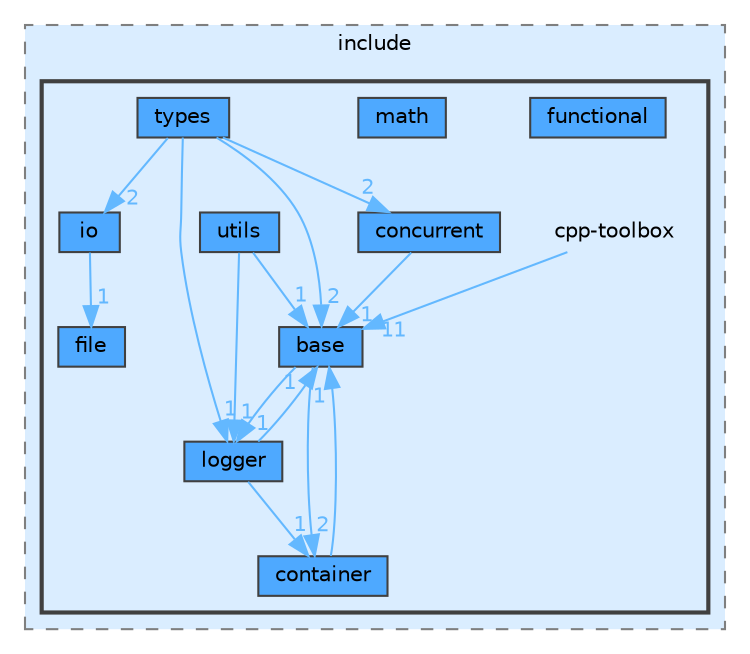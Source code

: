 digraph "src/include/cpp-toolbox"
{
 // LATEX_PDF_SIZE
  bgcolor="transparent";
  edge [fontname=Helvetica,fontsize=10,labelfontname=Helvetica,labelfontsize=10];
  node [fontname=Helvetica,fontsize=10,shape=box,height=0.2,width=0.4];
  compound=true
  subgraph clusterdir_b0856f6b0d80ccb263b2f415c91f9e17 {
    graph [ bgcolor="#daedff", pencolor="grey50", label="include", fontname=Helvetica,fontsize=10 style="filled,dashed", URL="dir_b0856f6b0d80ccb263b2f415c91f9e17.html",tooltip=""]
  subgraph clusterdir_09c6140c2956544491238e129f11fd9f {
    graph [ bgcolor="#daedff", pencolor="grey25", label="", fontname=Helvetica,fontsize=10 style="filled,bold", URL="dir_09c6140c2956544491238e129f11fd9f.html",tooltip=""]
    dir_09c6140c2956544491238e129f11fd9f [shape=plaintext, label="cpp-toolbox"];
  dir_175064ea02679cf4c3a50b5407502295 [label="base", fillcolor="#4ea9ff", color="grey25", style="filled", URL="dir_175064ea02679cf4c3a50b5407502295.html",tooltip=""];
  dir_53097c1fb4416aacf03fa23589a54650 [label="concurrent", fillcolor="#4ea9ff", color="grey25", style="filled", URL="dir_53097c1fb4416aacf03fa23589a54650.html",tooltip=""];
  dir_5e35b7373085dba8dab58644e4548795 [label="container", fillcolor="#4ea9ff", color="grey25", style="filled", URL="dir_5e35b7373085dba8dab58644e4548795.html",tooltip=""];
  dir_b5aa90370c16f0962bf4137c01c04103 [label="file", fillcolor="#4ea9ff", color="grey25", style="filled", URL="dir_b5aa90370c16f0962bf4137c01c04103.html",tooltip=""];
  dir_42d4fada0fd69cb4cfebc8e2df038324 [label="functional", fillcolor="#4ea9ff", color="grey25", style="filled", URL="dir_42d4fada0fd69cb4cfebc8e2df038324.html",tooltip=""];
  dir_0525589dda1abc1cfa65fd0da343267e [label="io", fillcolor="#4ea9ff", color="grey25", style="filled", URL="dir_0525589dda1abc1cfa65fd0da343267e.html",tooltip=""];
  dir_40d9b6a4c321e73b85093107dc465522 [label="logger", fillcolor="#4ea9ff", color="grey25", style="filled", URL="dir_40d9b6a4c321e73b85093107dc465522.html",tooltip=""];
  dir_456e3efa1700f2e372aa6b9f2b6f70ca [label="math", fillcolor="#4ea9ff", color="grey25", style="filled", URL="dir_456e3efa1700f2e372aa6b9f2b6f70ca.html",tooltip=""];
  dir_d073c017754f5bdb7e8e1de8ad13b99a [label="types", fillcolor="#4ea9ff", color="grey25", style="filled", URL="dir_d073c017754f5bdb7e8e1de8ad13b99a.html",tooltip=""];
  dir_f67a023f401e335084376ee616e38b67 [label="utils", fillcolor="#4ea9ff", color="grey25", style="filled", URL="dir_f67a023f401e335084376ee616e38b67.html",tooltip=""];
  }
  }
  dir_09c6140c2956544491238e129f11fd9f->dir_175064ea02679cf4c3a50b5407502295 [headlabel="11", labeldistance=1.5 headhref="dir_000003_000000.html" href="dir_000003_000000.html" color="steelblue1" fontcolor="steelblue1"];
  dir_175064ea02679cf4c3a50b5407502295->dir_40d9b6a4c321e73b85093107dc465522 [headlabel="1", labeldistance=1.5 headhref="dir_000000_000014.html" href="dir_000000_000014.html" color="steelblue1" fontcolor="steelblue1"];
  dir_175064ea02679cf4c3a50b5407502295->dir_5e35b7373085dba8dab58644e4548795 [headlabel="2", labeldistance=1.5 headhref="dir_000000_000002.html" href="dir_000000_000002.html" color="steelblue1" fontcolor="steelblue1"];
  dir_53097c1fb4416aacf03fa23589a54650->dir_175064ea02679cf4c3a50b5407502295 [headlabel="1", labeldistance=1.5 headhref="dir_000001_000000.html" href="dir_000001_000000.html" color="steelblue1" fontcolor="steelblue1"];
  dir_5e35b7373085dba8dab58644e4548795->dir_175064ea02679cf4c3a50b5407502295 [headlabel="1", labeldistance=1.5 headhref="dir_000002_000000.html" href="dir_000002_000000.html" color="steelblue1" fontcolor="steelblue1"];
  dir_0525589dda1abc1cfa65fd0da343267e->dir_b5aa90370c16f0962bf4137c01c04103 [headlabel="1", labeldistance=1.5 headhref="dir_000013_000006.html" href="dir_000013_000006.html" color="steelblue1" fontcolor="steelblue1"];
  dir_40d9b6a4c321e73b85093107dc465522->dir_175064ea02679cf4c3a50b5407502295 [headlabel="1", labeldistance=1.5 headhref="dir_000014_000000.html" href="dir_000014_000000.html" color="steelblue1" fontcolor="steelblue1"];
  dir_40d9b6a4c321e73b85093107dc465522->dir_5e35b7373085dba8dab58644e4548795 [headlabel="1", labeldistance=1.5 headhref="dir_000014_000002.html" href="dir_000014_000002.html" color="steelblue1" fontcolor="steelblue1"];
  dir_d073c017754f5bdb7e8e1de8ad13b99a->dir_0525589dda1abc1cfa65fd0da343267e [headlabel="2", labeldistance=1.5 headhref="dir_000019_000013.html" href="dir_000019_000013.html" color="steelblue1" fontcolor="steelblue1"];
  dir_d073c017754f5bdb7e8e1de8ad13b99a->dir_175064ea02679cf4c3a50b5407502295 [headlabel="2", labeldistance=1.5 headhref="dir_000019_000000.html" href="dir_000019_000000.html" color="steelblue1" fontcolor="steelblue1"];
  dir_d073c017754f5bdb7e8e1de8ad13b99a->dir_40d9b6a4c321e73b85093107dc465522 [headlabel="1", labeldistance=1.5 headhref="dir_000019_000014.html" href="dir_000019_000014.html" color="steelblue1" fontcolor="steelblue1"];
  dir_d073c017754f5bdb7e8e1de8ad13b99a->dir_53097c1fb4416aacf03fa23589a54650 [headlabel="2", labeldistance=1.5 headhref="dir_000019_000001.html" href="dir_000019_000001.html" color="steelblue1" fontcolor="steelblue1"];
  dir_f67a023f401e335084376ee616e38b67->dir_175064ea02679cf4c3a50b5407502295 [headlabel="1", labeldistance=1.5 headhref="dir_000020_000000.html" href="dir_000020_000000.html" color="steelblue1" fontcolor="steelblue1"];
  dir_f67a023f401e335084376ee616e38b67->dir_40d9b6a4c321e73b85093107dc465522 [headlabel="1", labeldistance=1.5 headhref="dir_000020_000014.html" href="dir_000020_000014.html" color="steelblue1" fontcolor="steelblue1"];
}
